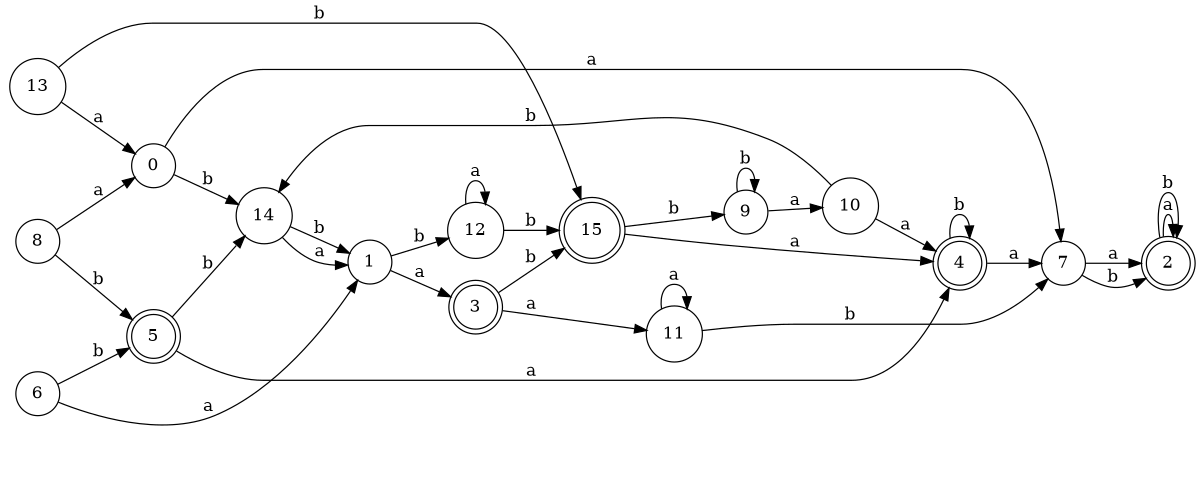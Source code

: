 digraph n13_6 {
__start0 [label="" shape="none"];

rankdir=LR;
size="8,5";

s0 [style="filled", color="black", fillcolor="white" shape="circle", label="0"];
s1 [style="filled", color="black", fillcolor="white" shape="circle", label="1"];
s2 [style="rounded,filled", color="black", fillcolor="white" shape="doublecircle", label="2"];
s3 [style="rounded,filled", color="black", fillcolor="white" shape="doublecircle", label="3"];
s4 [style="rounded,filled", color="black", fillcolor="white" shape="doublecircle", label="4"];
s5 [style="rounded,filled", color="black", fillcolor="white" shape="doublecircle", label="5"];
s6 [style="filled", color="black", fillcolor="white" shape="circle", label="6"];
s7 [style="filled", color="black", fillcolor="white" shape="circle", label="7"];
s8 [style="filled", color="black", fillcolor="white" shape="circle", label="8"];
s9 [style="filled", color="black", fillcolor="white" shape="circle", label="9"];
s10 [style="filled", color="black", fillcolor="white" shape="circle", label="10"];
s11 [style="filled", color="black", fillcolor="white" shape="circle", label="11"];
s12 [style="filled", color="black", fillcolor="white" shape="circle", label="12"];
s13 [style="filled", color="black", fillcolor="white" shape="circle", label="13"];
s14 [style="filled", color="black", fillcolor="white" shape="circle", label="14"];
s15 [style="rounded,filled", color="black", fillcolor="white" shape="doublecircle", label="15"];
s0 -> s7 [label="a"];
s0 -> s14 [label="b"];
s1 -> s3 [label="a"];
s1 -> s12 [label="b"];
s2 -> s2 [label="a"];
s2 -> s2 [label="b"];
s3 -> s11 [label="a"];
s3 -> s15 [label="b"];
s4 -> s7 [label="a"];
s4 -> s4 [label="b"];
s5 -> s4 [label="a"];
s5 -> s14 [label="b"];
s6 -> s1 [label="a"];
s6 -> s5 [label="b"];
s7 -> s2 [label="a"];
s7 -> s2 [label="b"];
s8 -> s0 [label="a"];
s8 -> s5 [label="b"];
s9 -> s10 [label="a"];
s9 -> s9 [label="b"];
s10 -> s4 [label="a"];
s10 -> s14 [label="b"];
s11 -> s11 [label="a"];
s11 -> s7 [label="b"];
s12 -> s12 [label="a"];
s12 -> s15 [label="b"];
s13 -> s0 [label="a"];
s13 -> s15 [label="b"];
s14 -> s1 [label="a"];
s14 -> s1 [label="b"];
s15 -> s4 [label="a"];
s15 -> s9 [label="b"];

}